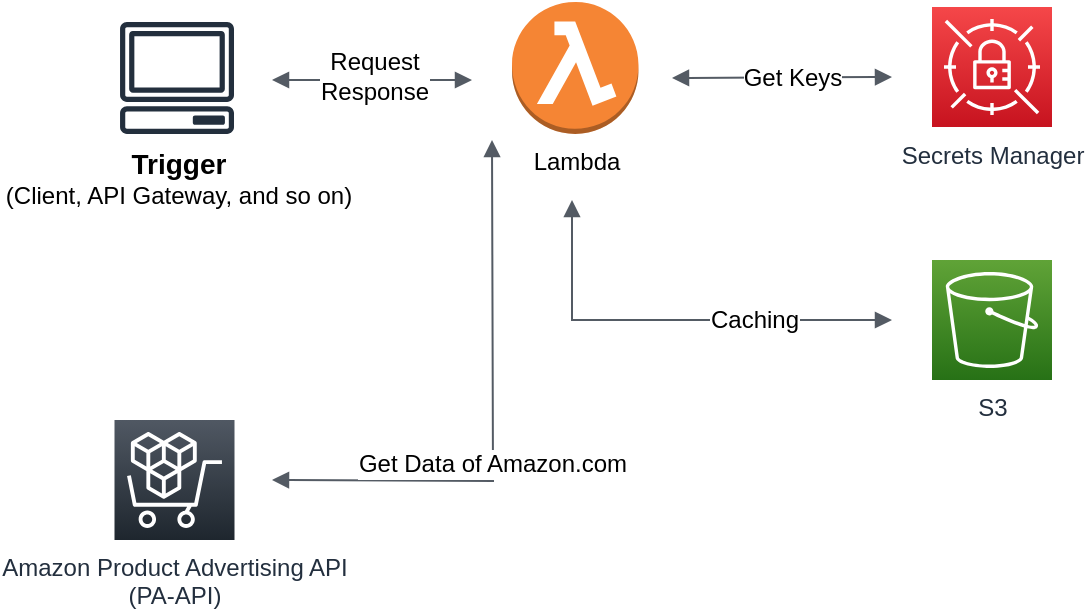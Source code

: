 <mxfile version="20.7.4" type="device"><diagram id="Ht1M8jgEwFfnCIfOTk4-" name="Page-1"><mxGraphModel dx="794" dy="1074" grid="1" gridSize="10" guides="1" tooltips="1" connect="1" arrows="1" fold="1" page="1" pageScale="1" pageWidth="1169" pageHeight="827" background="#FFFFFF" math="0" shadow="0"><root><mxCell id="0"/><mxCell id="1" parent="0"/><mxCell id="sV4Bx0DFskQmMalIC4ic-2" value="Lambda" style="outlineConnect=0;dashed=0;verticalLabelPosition=bottom;verticalAlign=top;align=center;html=1;shape=mxgraph.aws3.lambda_function;fillColor=#F58534;gradientColor=none;" parent="1" vertex="1"><mxGeometry x="290" y="181" width="63.25" height="66" as="geometry"/></mxCell><mxCell id="sV4Bx0DFskQmMalIC4ic-3" value="S3" style="sketch=0;points=[[0,0,0],[0.25,0,0],[0.5,0,0],[0.75,0,0],[1,0,0],[0,1,0],[0.25,1,0],[0.5,1,0],[0.75,1,0],[1,1,0],[0,0.25,0],[0,0.5,0],[0,0.75,0],[1,0.25,0],[1,0.5,0],[1,0.75,0]];outlineConnect=0;fontColor=#232F3E;gradientColor=#60A337;gradientDirection=north;fillColor=#277116;strokeColor=#ffffff;dashed=0;verticalLabelPosition=bottom;verticalAlign=top;align=center;html=1;fontSize=12;fontStyle=0;aspect=fixed;shape=mxgraph.aws4.resourceIcon;resIcon=mxgraph.aws4.s3;" parent="1" vertex="1"><mxGeometry x="500" y="310" width="60" height="60" as="geometry"/></mxCell><mxCell id="sV4Bx0DFskQmMalIC4ic-4" value="Secrets Manager" style="sketch=0;points=[[0,0,0],[0.25,0,0],[0.5,0,0],[0.75,0,0],[1,0,0],[0,1,0],[0.25,1,0],[0.5,1,0],[0.75,1,0],[1,1,0],[0,0.25,0],[0,0.5,0],[0,0.75,0],[1,0.25,0],[1,0.5,0],[1,0.75,0]];outlineConnect=0;fontColor=#232F3E;gradientColor=#F54749;gradientDirection=north;fillColor=#C7131F;strokeColor=#ffffff;dashed=0;verticalLabelPosition=bottom;verticalAlign=top;align=center;html=1;fontSize=12;fontStyle=0;aspect=fixed;shape=mxgraph.aws4.resourceIcon;resIcon=mxgraph.aws4.secrets_manager;" parent="1" vertex="1"><mxGeometry x="500" y="183.5" width="60" height="60" as="geometry"/></mxCell><mxCell id="sV4Bx0DFskQmMalIC4ic-7" value="Amazon Product Advertising API&lt;br&gt;(PA-API)" style="sketch=0;points=[[0,0,0],[0.25,0,0],[0.5,0,0],[0.75,0,0],[1,0,0],[0,1,0],[0.25,1,0],[0.5,1,0],[0.75,1,0],[1,1,0],[0,0.25,0],[0,0.5,0],[0,0.75,0],[1,0.25,0],[1,0.5,0],[1,0.75,0]];gradientDirection=north;outlineConnect=0;fontColor=#232F3E;gradientColor=#505863;fillColor=#1E262E;strokeColor=#ffffff;dashed=0;verticalLabelPosition=bottom;verticalAlign=top;align=center;html=1;fontSize=12;fontStyle=0;aspect=fixed;shape=mxgraph.aws4.resourceIcon;resIcon=mxgraph.aws4.marketplace;" parent="1" vertex="1"><mxGeometry x="91.25" y="390" width="60" height="60" as="geometry"/></mxCell><mxCell id="sV4Bx0DFskQmMalIC4ic-10" value="&lt;b style=&quot;border-color: var(--border-color); color: rgb(0, 0, 0);&quot;&gt;&lt;font style=&quot;border-color: var(--border-color); font-size: 14px;&quot;&gt;Trigger&lt;/font&gt;&lt;/b&gt;&lt;br style=&quot;border-color: var(--border-color); color: rgb(0, 0, 0);&quot;&gt;&lt;span style=&quot;color: rgb(0, 0, 0);&quot;&gt;(Client, API Gateway, and so on)&lt;/span&gt;" style="sketch=0;outlineConnect=0;fontColor=#232F3E;gradientColor=none;fillColor=#232F3D;strokeColor=none;dashed=0;verticalLabelPosition=bottom;verticalAlign=top;align=center;html=1;fontSize=12;fontStyle=0;aspect=fixed;pointerEvents=1;shape=mxgraph.aws4.client;" parent="1" vertex="1"><mxGeometry x="93.78" y="191" width="57.47" height="56" as="geometry"/></mxCell><mxCell id="sV4Bx0DFskQmMalIC4ic-11" value="" style="edgeStyle=orthogonalEdgeStyle;html=1;endArrow=block;elbow=vertical;startArrow=block;endFill=1;strokeColor=#545B64;rounded=0;fontSize=14;startFill=1;" parent="1" edge="1"><mxGeometry width="100" relative="1" as="geometry"><mxPoint x="170" y="220" as="sourcePoint"/><mxPoint x="270" y="220" as="targetPoint"/></mxGeometry></mxCell><mxCell id="sV4Bx0DFskQmMalIC4ic-16" value="Request&lt;br style=&quot;font-size: 12px;&quot;&gt;Response" style="edgeLabel;html=1;align=center;verticalAlign=middle;resizable=0;points=[];fontSize=12;" parent="sV4Bx0DFskQmMalIC4ic-11" vertex="1" connectable="0"><mxGeometry x="0.01" y="2" relative="1" as="geometry"><mxPoint as="offset"/></mxGeometry></mxCell><mxCell id="sV4Bx0DFskQmMalIC4ic-12" value="" style="html=1;endArrow=block;elbow=vertical;startArrow=block;endFill=1;strokeColor=#545B64;rounded=0;fontSize=14;startFill=1;" parent="1" edge="1"><mxGeometry width="100" relative="1" as="geometry"><mxPoint x="370" y="219" as="sourcePoint"/><mxPoint x="480" y="218.5" as="targetPoint"/></mxGeometry></mxCell><mxCell id="sV4Bx0DFskQmMalIC4ic-15" value="Get Keys" style="edgeLabel;html=1;align=center;verticalAlign=middle;resizable=0;points=[];fontSize=12;" parent="sV4Bx0DFskQmMalIC4ic-12" vertex="1" connectable="0"><mxGeometry x="0.167" relative="1" as="geometry"><mxPoint x="-4" as="offset"/></mxGeometry></mxCell><mxCell id="sV4Bx0DFskQmMalIC4ic-13" value="" style="edgeStyle=orthogonalEdgeStyle;html=1;endArrow=block;elbow=vertical;startArrow=block;startFill=1;endFill=1;strokeColor=#545B64;rounded=0;fontSize=14;" parent="1" edge="1"><mxGeometry width="100" relative="1" as="geometry"><mxPoint x="320" y="280" as="sourcePoint"/><mxPoint x="480" y="340" as="targetPoint"/><Array as="points"><mxPoint x="320" y="340"/></Array></mxGeometry></mxCell><mxCell id="sV4Bx0DFskQmMalIC4ic-14" value="Caching" style="edgeLabel;html=1;align=center;verticalAlign=middle;resizable=0;points=[];fontSize=12;" parent="sV4Bx0DFskQmMalIC4ic-13" vertex="1" connectable="0"><mxGeometry x="0.367" relative="1" as="geometry"><mxPoint as="offset"/></mxGeometry></mxCell><mxCell id="sV4Bx0DFskQmMalIC4ic-17" value="" style="edgeStyle=orthogonalEdgeStyle;html=1;endArrow=block;elbow=vertical;startArrow=block;startFill=1;endFill=1;strokeColor=#545B64;rounded=0;fontSize=12;" parent="1" edge="1"><mxGeometry width="100" relative="1" as="geometry"><mxPoint x="170" y="420" as="sourcePoint"/><mxPoint x="280" y="250" as="targetPoint"/></mxGeometry></mxCell><mxCell id="sV4Bx0DFskQmMalIC4ic-18" value="Get Data of Amazon.com" style="edgeLabel;html=1;align=center;verticalAlign=middle;resizable=0;points=[];fontSize=12;" parent="sV4Bx0DFskQmMalIC4ic-17" vertex="1" connectable="0"><mxGeometry x="-0.152" y="1" relative="1" as="geometry"><mxPoint as="offset"/></mxGeometry></mxCell></root></mxGraphModel></diagram></mxfile>